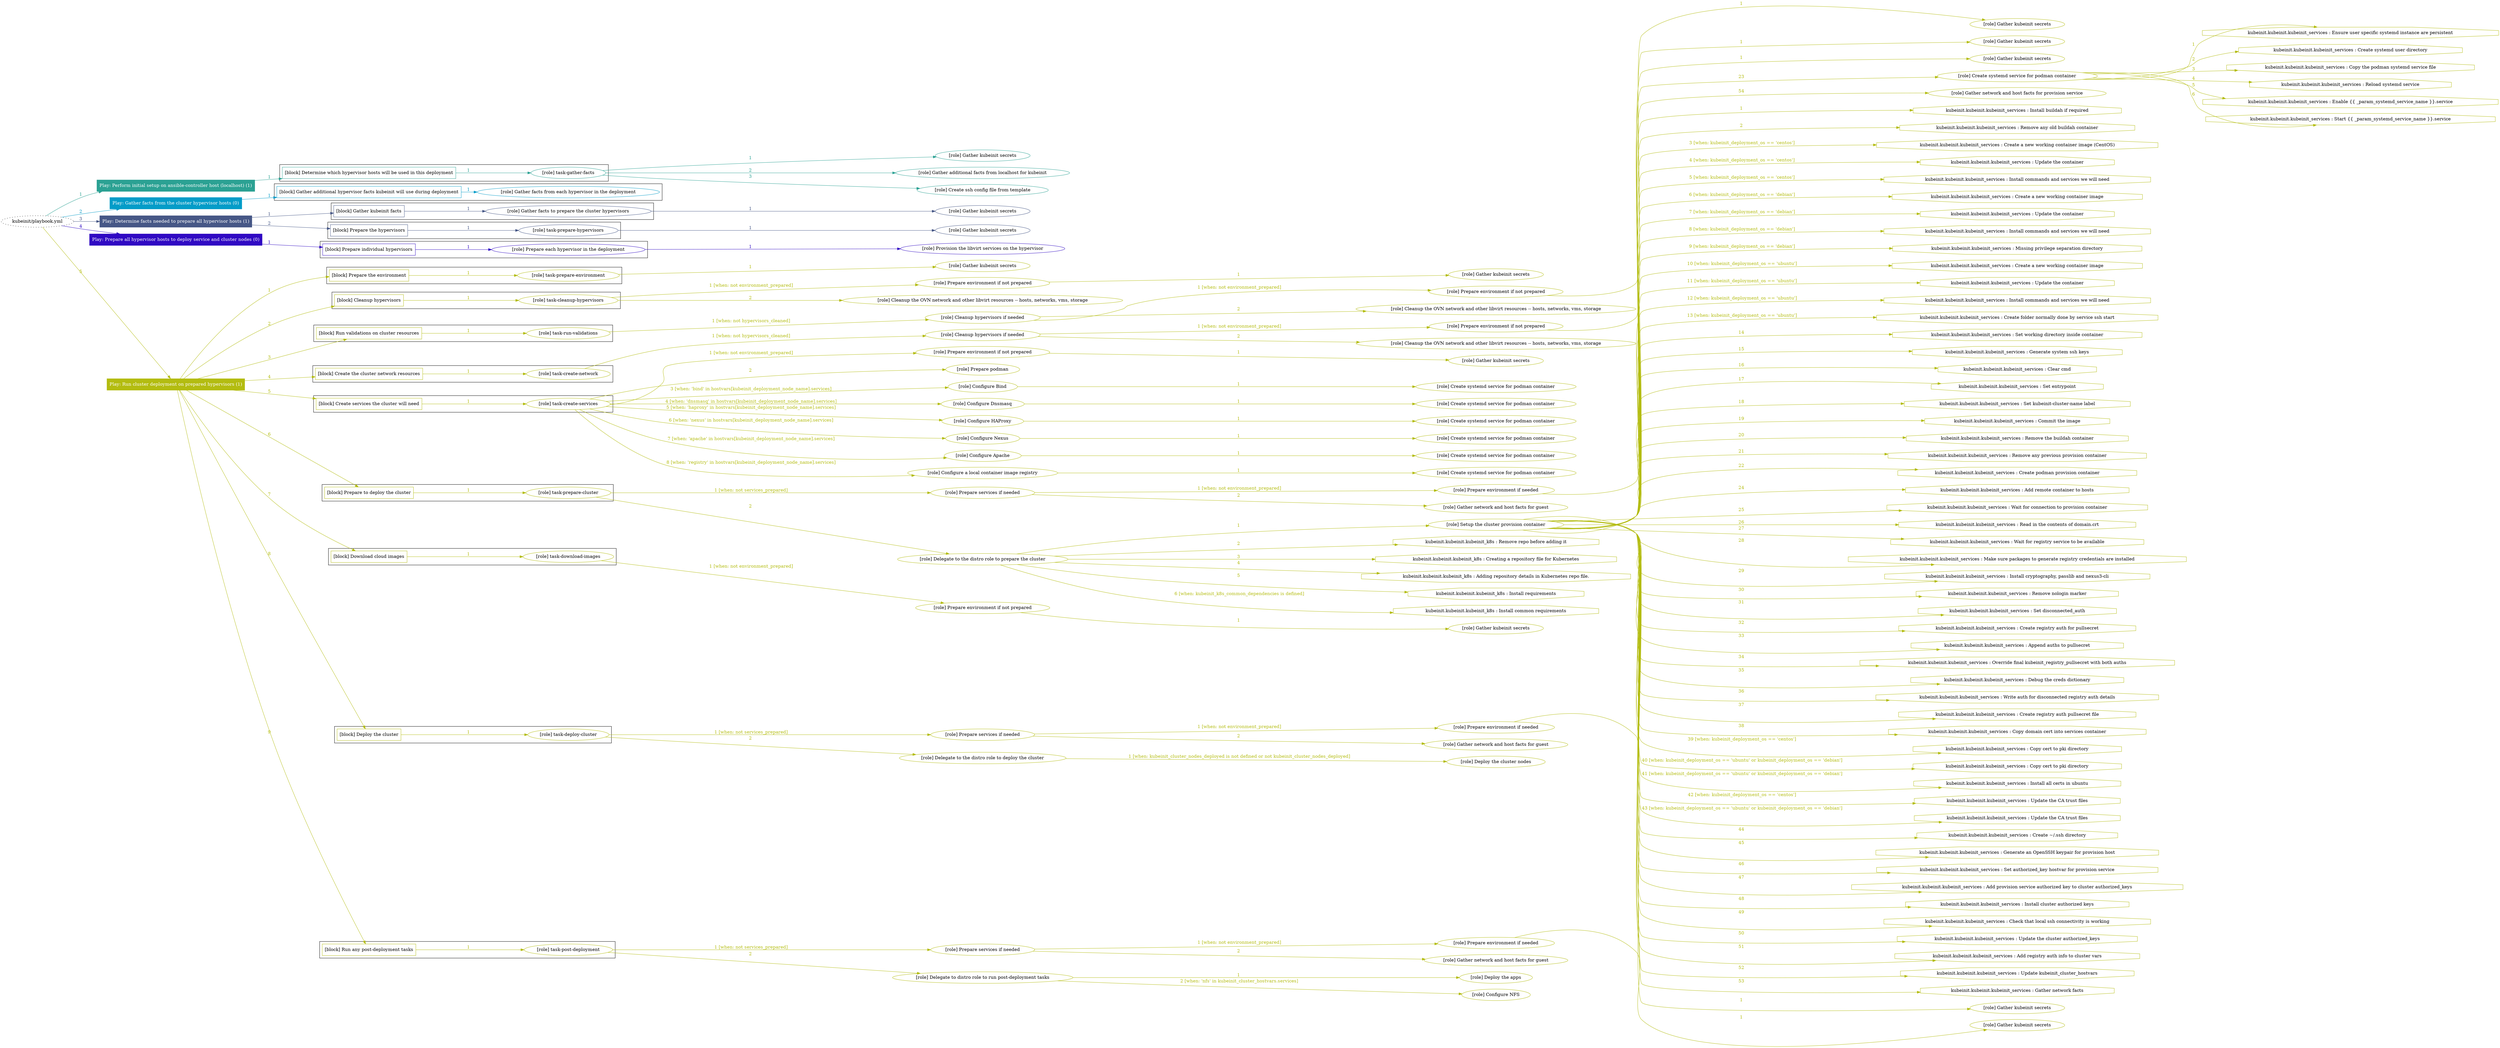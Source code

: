 digraph {
	graph [concentrate=true ordering=in rankdir=LR ratio=fill]
	edge [esep=5 sep=10]
	"kubeinit/playbook.yml" [URL="/home/runner/work/kubeinit/kubeinit/kubeinit/playbook.yml" id=playbook_e0478baf style=dotted]
	play_a5efd92c [label="Play: Perform initial setup on ansible-controller host (localhost) (1)" URL="/home/runner/work/kubeinit/kubeinit/kubeinit/playbook.yml" color="#2ba193" fontcolor="#ffffff" id=play_a5efd92c shape=box style=filled tooltip=localhost]
	"kubeinit/playbook.yml" -> play_a5efd92c [label="1 " color="#2ba193" fontcolor="#2ba193" id=edge_57fa8051 labeltooltip="1 " tooltip="1 "]
	subgraph "Gather kubeinit secrets" {
		role_80a8a258 [label="[role] Gather kubeinit secrets" URL="/home/runner/.ansible/collections/ansible_collections/kubeinit/kubeinit/roles/kubeinit_prepare/tasks/build_hypervisors_group.yml" color="#2ba193" id=role_80a8a258 tooltip="Gather kubeinit secrets"]
	}
	subgraph "Gather additional facts from localhost for kubeinit" {
		role_49946d42 [label="[role] Gather additional facts from localhost for kubeinit" URL="/home/runner/.ansible/collections/ansible_collections/kubeinit/kubeinit/roles/kubeinit_prepare/tasks/build_hypervisors_group.yml" color="#2ba193" id=role_49946d42 tooltip="Gather additional facts from localhost for kubeinit"]
	}
	subgraph "Create ssh config file from template" {
		role_95d540ad [label="[role] Create ssh config file from template" URL="/home/runner/.ansible/collections/ansible_collections/kubeinit/kubeinit/roles/kubeinit_prepare/tasks/build_hypervisors_group.yml" color="#2ba193" id=role_95d540ad tooltip="Create ssh config file from template"]
	}
	subgraph "task-gather-facts" {
		role_e4d0e881 [label="[role] task-gather-facts" URL="/home/runner/work/kubeinit/kubeinit/kubeinit/playbook.yml" color="#2ba193" id=role_e4d0e881 tooltip="task-gather-facts"]
		role_e4d0e881 -> role_80a8a258 [label="1 " color="#2ba193" fontcolor="#2ba193" id=edge_f9f47abe labeltooltip="1 " tooltip="1 "]
		role_e4d0e881 -> role_49946d42 [label="2 " color="#2ba193" fontcolor="#2ba193" id=edge_e7f9ba82 labeltooltip="2 " tooltip="2 "]
		role_e4d0e881 -> role_95d540ad [label="3 " color="#2ba193" fontcolor="#2ba193" id=edge_473adc67 labeltooltip="3 " tooltip="3 "]
	}
	subgraph "Play: Perform initial setup on ansible-controller host (localhost) (1)" {
		play_a5efd92c -> block_fe1d9d86 [label=1 color="#2ba193" fontcolor="#2ba193" id=edge_6d482de6 labeltooltip=1 tooltip=1]
		subgraph cluster_block_fe1d9d86 {
			block_fe1d9d86 [label="[block] Determine which hypervisor hosts will be used in this deployment" URL="/home/runner/work/kubeinit/kubeinit/kubeinit/playbook.yml" color="#2ba193" id=block_fe1d9d86 labeltooltip="Determine which hypervisor hosts will be used in this deployment" shape=box tooltip="Determine which hypervisor hosts will be used in this deployment"]
			block_fe1d9d86 -> role_e4d0e881 [label="1 " color="#2ba193" fontcolor="#2ba193" id=edge_b0b36efd labeltooltip="1 " tooltip="1 "]
		}
	}
	play_714cbfbc [label="Play: Gather facts from the cluster hypervisor hosts (0)" URL="/home/runner/work/kubeinit/kubeinit/kubeinit/playbook.yml" color="#049cc8" fontcolor="#ffffff" id=play_714cbfbc shape=box style=filled tooltip="Play: Gather facts from the cluster hypervisor hosts (0)"]
	"kubeinit/playbook.yml" -> play_714cbfbc [label="2 " color="#049cc8" fontcolor="#049cc8" id=edge_6e25e103 labeltooltip="2 " tooltip="2 "]
	subgraph "Gather facts from each hypervisor in the deployment" {
		role_448e6ac0 [label="[role] Gather facts from each hypervisor in the deployment" URL="/home/runner/work/kubeinit/kubeinit/kubeinit/playbook.yml" color="#049cc8" id=role_448e6ac0 tooltip="Gather facts from each hypervisor in the deployment"]
	}
	subgraph "Play: Gather facts from the cluster hypervisor hosts (0)" {
		play_714cbfbc -> block_52bfda65 [label=1 color="#049cc8" fontcolor="#049cc8" id=edge_00cbbe05 labeltooltip=1 tooltip=1]
		subgraph cluster_block_52bfda65 {
			block_52bfda65 [label="[block] Gather additional hypervisor facts kubeinit will use during deployment" URL="/home/runner/work/kubeinit/kubeinit/kubeinit/playbook.yml" color="#049cc8" id=block_52bfda65 labeltooltip="Gather additional hypervisor facts kubeinit will use during deployment" shape=box tooltip="Gather additional hypervisor facts kubeinit will use during deployment"]
			block_52bfda65 -> role_448e6ac0 [label="1 " color="#049cc8" fontcolor="#049cc8" id=edge_4e81eb09 labeltooltip="1 " tooltip="1 "]
		}
	}
	play_7e209c18 [label="Play: Determine facts needed to prepare all hypervisor hosts (1)" URL="/home/runner/work/kubeinit/kubeinit/kubeinit/playbook.yml" color="#465786" fontcolor="#ffffff" id=play_7e209c18 shape=box style=filled tooltip=localhost]
	"kubeinit/playbook.yml" -> play_7e209c18 [label="3 " color="#465786" fontcolor="#465786" id=edge_47d3376c labeltooltip="3 " tooltip="3 "]
	subgraph "Gather kubeinit secrets" {
		role_68a0327c [label="[role] Gather kubeinit secrets" URL="/home/runner/.ansible/collections/ansible_collections/kubeinit/kubeinit/roles/kubeinit_prepare/tasks/gather_kubeinit_facts.yml" color="#465786" id=role_68a0327c tooltip="Gather kubeinit secrets"]
	}
	subgraph "Gather facts to prepare the cluster hypervisors" {
		role_ba366147 [label="[role] Gather facts to prepare the cluster hypervisors" URL="/home/runner/work/kubeinit/kubeinit/kubeinit/playbook.yml" color="#465786" id=role_ba366147 tooltip="Gather facts to prepare the cluster hypervisors"]
		role_ba366147 -> role_68a0327c [label="1 " color="#465786" fontcolor="#465786" id=edge_5338db5f labeltooltip="1 " tooltip="1 "]
	}
	subgraph "Gather kubeinit secrets" {
		role_4cabe39c [label="[role] Gather kubeinit secrets" URL="/home/runner/.ansible/collections/ansible_collections/kubeinit/kubeinit/roles/kubeinit_prepare/tasks/gather_kubeinit_facts.yml" color="#465786" id=role_4cabe39c tooltip="Gather kubeinit secrets"]
	}
	subgraph "task-prepare-hypervisors" {
		role_8aa87f29 [label="[role] task-prepare-hypervisors" URL="/home/runner/work/kubeinit/kubeinit/kubeinit/playbook.yml" color="#465786" id=role_8aa87f29 tooltip="task-prepare-hypervisors"]
		role_8aa87f29 -> role_4cabe39c [label="1 " color="#465786" fontcolor="#465786" id=edge_6c33e9a8 labeltooltip="1 " tooltip="1 "]
	}
	subgraph "Play: Determine facts needed to prepare all hypervisor hosts (1)" {
		play_7e209c18 -> block_066a32f5 [label=1 color="#465786" fontcolor="#465786" id=edge_c666ac69 labeltooltip=1 tooltip=1]
		subgraph cluster_block_066a32f5 {
			block_066a32f5 [label="[block] Gather kubeinit facts" URL="/home/runner/work/kubeinit/kubeinit/kubeinit/playbook.yml" color="#465786" id=block_066a32f5 labeltooltip="Gather kubeinit facts" shape=box tooltip="Gather kubeinit facts"]
			block_066a32f5 -> role_ba366147 [label="1 " color="#465786" fontcolor="#465786" id=edge_5faea08c labeltooltip="1 " tooltip="1 "]
		}
		play_7e209c18 -> block_c3624ab3 [label=2 color="#465786" fontcolor="#465786" id=edge_7b2a96b3 labeltooltip=2 tooltip=2]
		subgraph cluster_block_c3624ab3 {
			block_c3624ab3 [label="[block] Prepare the hypervisors" URL="/home/runner/work/kubeinit/kubeinit/kubeinit/playbook.yml" color="#465786" id=block_c3624ab3 labeltooltip="Prepare the hypervisors" shape=box tooltip="Prepare the hypervisors"]
			block_c3624ab3 -> role_8aa87f29 [label="1 " color="#465786" fontcolor="#465786" id=edge_780375c3 labeltooltip="1 " tooltip="1 "]
		}
	}
	play_81ba24d4 [label="Play: Prepare all hypervisor hosts to deploy service and cluster nodes (0)" URL="/home/runner/work/kubeinit/kubeinit/kubeinit/playbook.yml" color="#3009c3" fontcolor="#ffffff" id=play_81ba24d4 shape=box style=filled tooltip="Play: Prepare all hypervisor hosts to deploy service and cluster nodes (0)"]
	"kubeinit/playbook.yml" -> play_81ba24d4 [label="4 " color="#3009c3" fontcolor="#3009c3" id=edge_57298a05 labeltooltip="4 " tooltip="4 "]
	subgraph "Provision the libvirt services on the hypervisor" {
		role_af2c66dc [label="[role] Provision the libvirt services on the hypervisor" URL="/home/runner/.ansible/collections/ansible_collections/kubeinit/kubeinit/roles/kubeinit_prepare/tasks/prepare_hypervisor.yml" color="#3009c3" id=role_af2c66dc tooltip="Provision the libvirt services on the hypervisor"]
	}
	subgraph "Prepare each hypervisor in the deployment" {
		role_9d58773f [label="[role] Prepare each hypervisor in the deployment" URL="/home/runner/work/kubeinit/kubeinit/kubeinit/playbook.yml" color="#3009c3" id=role_9d58773f tooltip="Prepare each hypervisor in the deployment"]
		role_9d58773f -> role_af2c66dc [label="1 " color="#3009c3" fontcolor="#3009c3" id=edge_f7ee78ea labeltooltip="1 " tooltip="1 "]
	}
	subgraph "Play: Prepare all hypervisor hosts to deploy service and cluster nodes (0)" {
		play_81ba24d4 -> block_f7320ffb [label=1 color="#3009c3" fontcolor="#3009c3" id=edge_0c331ee2 labeltooltip=1 tooltip=1]
		subgraph cluster_block_f7320ffb {
			block_f7320ffb [label="[block] Prepare individual hypervisors" URL="/home/runner/work/kubeinit/kubeinit/kubeinit/playbook.yml" color="#3009c3" id=block_f7320ffb labeltooltip="Prepare individual hypervisors" shape=box tooltip="Prepare individual hypervisors"]
			block_f7320ffb -> role_9d58773f [label="1 " color="#3009c3" fontcolor="#3009c3" id=edge_e96042d1 labeltooltip="1 " tooltip="1 "]
		}
	}
	play_1c296373 [label="Play: Run cluster deployment on prepared hypervisors (1)" URL="/home/runner/work/kubeinit/kubeinit/kubeinit/playbook.yml" color="#b3bc10" fontcolor="#ffffff" id=play_1c296373 shape=box style=filled tooltip=localhost]
	"kubeinit/playbook.yml" -> play_1c296373 [label="5 " color="#b3bc10" fontcolor="#b3bc10" id=edge_5d3b805e labeltooltip="5 " tooltip="5 "]
	subgraph "Gather kubeinit secrets" {
		role_d9c26439 [label="[role] Gather kubeinit secrets" URL="/home/runner/.ansible/collections/ansible_collections/kubeinit/kubeinit/roles/kubeinit_prepare/tasks/gather_kubeinit_facts.yml" color="#b3bc10" id=role_d9c26439 tooltip="Gather kubeinit secrets"]
	}
	subgraph "task-prepare-environment" {
		role_3ad5ee44 [label="[role] task-prepare-environment" URL="/home/runner/work/kubeinit/kubeinit/kubeinit/playbook.yml" color="#b3bc10" id=role_3ad5ee44 tooltip="task-prepare-environment"]
		role_3ad5ee44 -> role_d9c26439 [label="1 " color="#b3bc10" fontcolor="#b3bc10" id=edge_e7396649 labeltooltip="1 " tooltip="1 "]
	}
	subgraph "Gather kubeinit secrets" {
		role_21c6df20 [label="[role] Gather kubeinit secrets" URL="/home/runner/.ansible/collections/ansible_collections/kubeinit/kubeinit/roles/kubeinit_prepare/tasks/gather_kubeinit_facts.yml" color="#b3bc10" id=role_21c6df20 tooltip="Gather kubeinit secrets"]
	}
	subgraph "Prepare environment if not prepared" {
		role_372fa5eb [label="[role] Prepare environment if not prepared" URL="/home/runner/.ansible/collections/ansible_collections/kubeinit/kubeinit/roles/kubeinit_prepare/tasks/cleanup_hypervisors.yml" color="#b3bc10" id=role_372fa5eb tooltip="Prepare environment if not prepared"]
		role_372fa5eb -> role_21c6df20 [label="1 " color="#b3bc10" fontcolor="#b3bc10" id=edge_387e7e9e labeltooltip="1 " tooltip="1 "]
	}
	subgraph "Cleanup the OVN network and other libvirt resources -- hosts, networks, vms, storage" {
		role_a9d57004 [label="[role] Cleanup the OVN network and other libvirt resources -- hosts, networks, vms, storage" URL="/home/runner/.ansible/collections/ansible_collections/kubeinit/kubeinit/roles/kubeinit_prepare/tasks/cleanup_hypervisors.yml" color="#b3bc10" id=role_a9d57004 tooltip="Cleanup the OVN network and other libvirt resources -- hosts, networks, vms, storage"]
	}
	subgraph "task-cleanup-hypervisors" {
		role_befb005e [label="[role] task-cleanup-hypervisors" URL="/home/runner/work/kubeinit/kubeinit/kubeinit/playbook.yml" color="#b3bc10" id=role_befb005e tooltip="task-cleanup-hypervisors"]
		role_befb005e -> role_372fa5eb [label="1 [when: not environment_prepared]" color="#b3bc10" fontcolor="#b3bc10" id=edge_f47b9bf4 labeltooltip="1 [when: not environment_prepared]" tooltip="1 [when: not environment_prepared]"]
		role_befb005e -> role_a9d57004 [label="2 " color="#b3bc10" fontcolor="#b3bc10" id=edge_649df998 labeltooltip="2 " tooltip="2 "]
	}
	subgraph "Gather kubeinit secrets" {
		role_b0096685 [label="[role] Gather kubeinit secrets" URL="/home/runner/.ansible/collections/ansible_collections/kubeinit/kubeinit/roles/kubeinit_prepare/tasks/gather_kubeinit_facts.yml" color="#b3bc10" id=role_b0096685 tooltip="Gather kubeinit secrets"]
	}
	subgraph "Prepare environment if not prepared" {
		role_fbb67e03 [label="[role] Prepare environment if not prepared" URL="/home/runner/.ansible/collections/ansible_collections/kubeinit/kubeinit/roles/kubeinit_prepare/tasks/cleanup_hypervisors.yml" color="#b3bc10" id=role_fbb67e03 tooltip="Prepare environment if not prepared"]
		role_fbb67e03 -> role_b0096685 [label="1 " color="#b3bc10" fontcolor="#b3bc10" id=edge_167e5a59 labeltooltip="1 " tooltip="1 "]
	}
	subgraph "Cleanup the OVN network and other libvirt resources -- hosts, networks, vms, storage" {
		role_68c4f7ce [label="[role] Cleanup the OVN network and other libvirt resources -- hosts, networks, vms, storage" URL="/home/runner/.ansible/collections/ansible_collections/kubeinit/kubeinit/roles/kubeinit_prepare/tasks/cleanup_hypervisors.yml" color="#b3bc10" id=role_68c4f7ce tooltip="Cleanup the OVN network and other libvirt resources -- hosts, networks, vms, storage"]
	}
	subgraph "Cleanup hypervisors if needed" {
		role_6108d12b [label="[role] Cleanup hypervisors if needed" URL="/home/runner/.ansible/collections/ansible_collections/kubeinit/kubeinit/roles/kubeinit_validations/tasks/main.yml" color="#b3bc10" id=role_6108d12b tooltip="Cleanup hypervisors if needed"]
		role_6108d12b -> role_fbb67e03 [label="1 [when: not environment_prepared]" color="#b3bc10" fontcolor="#b3bc10" id=edge_6ba599d9 labeltooltip="1 [when: not environment_prepared]" tooltip="1 [when: not environment_prepared]"]
		role_6108d12b -> role_68c4f7ce [label="2 " color="#b3bc10" fontcolor="#b3bc10" id=edge_3e6f92a1 labeltooltip="2 " tooltip="2 "]
	}
	subgraph "task-run-validations" {
		role_2ee2fefc [label="[role] task-run-validations" URL="/home/runner/work/kubeinit/kubeinit/kubeinit/playbook.yml" color="#b3bc10" id=role_2ee2fefc tooltip="task-run-validations"]
		role_2ee2fefc -> role_6108d12b [label="1 [when: not hypervisors_cleaned]" color="#b3bc10" fontcolor="#b3bc10" id=edge_129f6173 labeltooltip="1 [when: not hypervisors_cleaned]" tooltip="1 [when: not hypervisors_cleaned]"]
	}
	subgraph "Gather kubeinit secrets" {
		role_21dc2bd8 [label="[role] Gather kubeinit secrets" URL="/home/runner/.ansible/collections/ansible_collections/kubeinit/kubeinit/roles/kubeinit_prepare/tasks/gather_kubeinit_facts.yml" color="#b3bc10" id=role_21dc2bd8 tooltip="Gather kubeinit secrets"]
	}
	subgraph "Prepare environment if not prepared" {
		role_531077b8 [label="[role] Prepare environment if not prepared" URL="/home/runner/.ansible/collections/ansible_collections/kubeinit/kubeinit/roles/kubeinit_prepare/tasks/cleanup_hypervisors.yml" color="#b3bc10" id=role_531077b8 tooltip="Prepare environment if not prepared"]
		role_531077b8 -> role_21dc2bd8 [label="1 " color="#b3bc10" fontcolor="#b3bc10" id=edge_4a94f724 labeltooltip="1 " tooltip="1 "]
	}
	subgraph "Cleanup the OVN network and other libvirt resources -- hosts, networks, vms, storage" {
		role_42eebb14 [label="[role] Cleanup the OVN network and other libvirt resources -- hosts, networks, vms, storage" URL="/home/runner/.ansible/collections/ansible_collections/kubeinit/kubeinit/roles/kubeinit_prepare/tasks/cleanup_hypervisors.yml" color="#b3bc10" id=role_42eebb14 tooltip="Cleanup the OVN network and other libvirt resources -- hosts, networks, vms, storage"]
	}
	subgraph "Cleanup hypervisors if needed" {
		role_d8d8e2db [label="[role] Cleanup hypervisors if needed" URL="/home/runner/.ansible/collections/ansible_collections/kubeinit/kubeinit/roles/kubeinit_libvirt/tasks/create_network.yml" color="#b3bc10" id=role_d8d8e2db tooltip="Cleanup hypervisors if needed"]
		role_d8d8e2db -> role_531077b8 [label="1 [when: not environment_prepared]" color="#b3bc10" fontcolor="#b3bc10" id=edge_97f50d9f labeltooltip="1 [when: not environment_prepared]" tooltip="1 [when: not environment_prepared]"]
		role_d8d8e2db -> role_42eebb14 [label="2 " color="#b3bc10" fontcolor="#b3bc10" id=edge_77309402 labeltooltip="2 " tooltip="2 "]
	}
	subgraph "task-create-network" {
		role_f316c109 [label="[role] task-create-network" URL="/home/runner/work/kubeinit/kubeinit/kubeinit/playbook.yml" color="#b3bc10" id=role_f316c109 tooltip="task-create-network"]
		role_f316c109 -> role_d8d8e2db [label="1 [when: not hypervisors_cleaned]" color="#b3bc10" fontcolor="#b3bc10" id=edge_2535d271 labeltooltip="1 [when: not hypervisors_cleaned]" tooltip="1 [when: not hypervisors_cleaned]"]
	}
	subgraph "Gather kubeinit secrets" {
		role_ca2916e3 [label="[role] Gather kubeinit secrets" URL="/home/runner/.ansible/collections/ansible_collections/kubeinit/kubeinit/roles/kubeinit_prepare/tasks/gather_kubeinit_facts.yml" color="#b3bc10" id=role_ca2916e3 tooltip="Gather kubeinit secrets"]
	}
	subgraph "Prepare environment if not prepared" {
		role_84a062ce [label="[role] Prepare environment if not prepared" URL="/home/runner/.ansible/collections/ansible_collections/kubeinit/kubeinit/roles/kubeinit_services/tasks/main.yml" color="#b3bc10" id=role_84a062ce tooltip="Prepare environment if not prepared"]
		role_84a062ce -> role_ca2916e3 [label="1 " color="#b3bc10" fontcolor="#b3bc10" id=edge_faed736c labeltooltip="1 " tooltip="1 "]
	}
	subgraph "Prepare podman" {
		role_8bf88144 [label="[role] Prepare podman" URL="/home/runner/.ansible/collections/ansible_collections/kubeinit/kubeinit/roles/kubeinit_services/tasks/00_create_service_pod.yml" color="#b3bc10" id=role_8bf88144 tooltip="Prepare podman"]
	}
	subgraph "Create systemd service for podman container" {
		role_86ba0188 [label="[role] Create systemd service for podman container" URL="/home/runner/.ansible/collections/ansible_collections/kubeinit/kubeinit/roles/kubeinit_bind/tasks/main.yml" color="#b3bc10" id=role_86ba0188 tooltip="Create systemd service for podman container"]
	}
	subgraph "Configure Bind" {
		role_09f0ca3d [label="[role] Configure Bind" URL="/home/runner/.ansible/collections/ansible_collections/kubeinit/kubeinit/roles/kubeinit_services/tasks/start_services_containers.yml" color="#b3bc10" id=role_09f0ca3d tooltip="Configure Bind"]
		role_09f0ca3d -> role_86ba0188 [label="1 " color="#b3bc10" fontcolor="#b3bc10" id=edge_c2802069 labeltooltip="1 " tooltip="1 "]
	}
	subgraph "Create systemd service for podman container" {
		role_5e46ef6b [label="[role] Create systemd service for podman container" URL="/home/runner/.ansible/collections/ansible_collections/kubeinit/kubeinit/roles/kubeinit_dnsmasq/tasks/main.yml" color="#b3bc10" id=role_5e46ef6b tooltip="Create systemd service for podman container"]
	}
	subgraph "Configure Dnsmasq" {
		role_eb61a76c [label="[role] Configure Dnsmasq" URL="/home/runner/.ansible/collections/ansible_collections/kubeinit/kubeinit/roles/kubeinit_services/tasks/start_services_containers.yml" color="#b3bc10" id=role_eb61a76c tooltip="Configure Dnsmasq"]
		role_eb61a76c -> role_5e46ef6b [label="1 " color="#b3bc10" fontcolor="#b3bc10" id=edge_f0dd8cfe labeltooltip="1 " tooltip="1 "]
	}
	subgraph "Create systemd service for podman container" {
		role_c3e291f1 [label="[role] Create systemd service for podman container" URL="/home/runner/.ansible/collections/ansible_collections/kubeinit/kubeinit/roles/kubeinit_haproxy/tasks/main.yml" color="#b3bc10" id=role_c3e291f1 tooltip="Create systemd service for podman container"]
	}
	subgraph "Configure HAProxy" {
		role_c5bab9cb [label="[role] Configure HAProxy" URL="/home/runner/.ansible/collections/ansible_collections/kubeinit/kubeinit/roles/kubeinit_services/tasks/start_services_containers.yml" color="#b3bc10" id=role_c5bab9cb tooltip="Configure HAProxy"]
		role_c5bab9cb -> role_c3e291f1 [label="1 " color="#b3bc10" fontcolor="#b3bc10" id=edge_71da84d5 labeltooltip="1 " tooltip="1 "]
	}
	subgraph "Create systemd service for podman container" {
		role_d2dba137 [label="[role] Create systemd service for podman container" URL="/home/runner/.ansible/collections/ansible_collections/kubeinit/kubeinit/roles/kubeinit_nexus/tasks/main.yml" color="#b3bc10" id=role_d2dba137 tooltip="Create systemd service for podman container"]
	}
	subgraph "Configure Nexus" {
		role_bc78479c [label="[role] Configure Nexus" URL="/home/runner/.ansible/collections/ansible_collections/kubeinit/kubeinit/roles/kubeinit_services/tasks/start_services_containers.yml" color="#b3bc10" id=role_bc78479c tooltip="Configure Nexus"]
		role_bc78479c -> role_d2dba137 [label="1 " color="#b3bc10" fontcolor="#b3bc10" id=edge_ec383ad7 labeltooltip="1 " tooltip="1 "]
	}
	subgraph "Create systemd service for podman container" {
		role_8a65e465 [label="[role] Create systemd service for podman container" URL="/home/runner/.ansible/collections/ansible_collections/kubeinit/kubeinit/roles/kubeinit_apache/tasks/main.yml" color="#b3bc10" id=role_8a65e465 tooltip="Create systemd service for podman container"]
	}
	subgraph "Configure Apache" {
		role_c8dbc8fc [label="[role] Configure Apache" URL="/home/runner/.ansible/collections/ansible_collections/kubeinit/kubeinit/roles/kubeinit_services/tasks/start_services_containers.yml" color="#b3bc10" id=role_c8dbc8fc tooltip="Configure Apache"]
		role_c8dbc8fc -> role_8a65e465 [label="1 " color="#b3bc10" fontcolor="#b3bc10" id=edge_5327465b labeltooltip="1 " tooltip="1 "]
	}
	subgraph "Create systemd service for podman container" {
		role_6b6e30a2 [label="[role] Create systemd service for podman container" URL="/home/runner/.ansible/collections/ansible_collections/kubeinit/kubeinit/roles/kubeinit_registry/tasks/main.yml" color="#b3bc10" id=role_6b6e30a2 tooltip="Create systemd service for podman container"]
	}
	subgraph "Configure a local container image registry" {
		role_bd7f076e [label="[role] Configure a local container image registry" URL="/home/runner/.ansible/collections/ansible_collections/kubeinit/kubeinit/roles/kubeinit_services/tasks/start_services_containers.yml" color="#b3bc10" id=role_bd7f076e tooltip="Configure a local container image registry"]
		role_bd7f076e -> role_6b6e30a2 [label="1 " color="#b3bc10" fontcolor="#b3bc10" id=edge_0fb37de4 labeltooltip="1 " tooltip="1 "]
	}
	subgraph "task-create-services" {
		role_fe52d63f [label="[role] task-create-services" URL="/home/runner/work/kubeinit/kubeinit/kubeinit/playbook.yml" color="#b3bc10" id=role_fe52d63f tooltip="task-create-services"]
		role_fe52d63f -> role_84a062ce [label="1 [when: not environment_prepared]" color="#b3bc10" fontcolor="#b3bc10" id=edge_7f747c85 labeltooltip="1 [when: not environment_prepared]" tooltip="1 [when: not environment_prepared]"]
		role_fe52d63f -> role_8bf88144 [label="2 " color="#b3bc10" fontcolor="#b3bc10" id=edge_05f33fbf labeltooltip="2 " tooltip="2 "]
		role_fe52d63f -> role_09f0ca3d [label="3 [when: 'bind' in hostvars[kubeinit_deployment_node_name].services]" color="#b3bc10" fontcolor="#b3bc10" id=edge_781c512f labeltooltip="3 [when: 'bind' in hostvars[kubeinit_deployment_node_name].services]" tooltip="3 [when: 'bind' in hostvars[kubeinit_deployment_node_name].services]"]
		role_fe52d63f -> role_eb61a76c [label="4 [when: 'dnsmasq' in hostvars[kubeinit_deployment_node_name].services]" color="#b3bc10" fontcolor="#b3bc10" id=edge_d6b76b63 labeltooltip="4 [when: 'dnsmasq' in hostvars[kubeinit_deployment_node_name].services]" tooltip="4 [when: 'dnsmasq' in hostvars[kubeinit_deployment_node_name].services]"]
		role_fe52d63f -> role_c5bab9cb [label="5 [when: 'haproxy' in hostvars[kubeinit_deployment_node_name].services]" color="#b3bc10" fontcolor="#b3bc10" id=edge_2da3d6ee labeltooltip="5 [when: 'haproxy' in hostvars[kubeinit_deployment_node_name].services]" tooltip="5 [when: 'haproxy' in hostvars[kubeinit_deployment_node_name].services]"]
		role_fe52d63f -> role_bc78479c [label="6 [when: 'nexus' in hostvars[kubeinit_deployment_node_name].services]" color="#b3bc10" fontcolor="#b3bc10" id=edge_41f50aca labeltooltip="6 [when: 'nexus' in hostvars[kubeinit_deployment_node_name].services]" tooltip="6 [when: 'nexus' in hostvars[kubeinit_deployment_node_name].services]"]
		role_fe52d63f -> role_c8dbc8fc [label="7 [when: 'apache' in hostvars[kubeinit_deployment_node_name].services]" color="#b3bc10" fontcolor="#b3bc10" id=edge_e49abb79 labeltooltip="7 [when: 'apache' in hostvars[kubeinit_deployment_node_name].services]" tooltip="7 [when: 'apache' in hostvars[kubeinit_deployment_node_name].services]"]
		role_fe52d63f -> role_bd7f076e [label="8 [when: 'registry' in hostvars[kubeinit_deployment_node_name].services]" color="#b3bc10" fontcolor="#b3bc10" id=edge_4977e440 labeltooltip="8 [when: 'registry' in hostvars[kubeinit_deployment_node_name].services]" tooltip="8 [when: 'registry' in hostvars[kubeinit_deployment_node_name].services]"]
	}
	subgraph "Gather kubeinit secrets" {
		role_8fcee80a [label="[role] Gather kubeinit secrets" URL="/home/runner/.ansible/collections/ansible_collections/kubeinit/kubeinit/roles/kubeinit_prepare/tasks/gather_kubeinit_facts.yml" color="#b3bc10" id=role_8fcee80a tooltip="Gather kubeinit secrets"]
	}
	subgraph "Prepare environment if needed" {
		role_e3676a51 [label="[role] Prepare environment if needed" URL="/home/runner/.ansible/collections/ansible_collections/kubeinit/kubeinit/roles/kubeinit_services/tasks/prepare_services.yml" color="#b3bc10" id=role_e3676a51 tooltip="Prepare environment if needed"]
		role_e3676a51 -> role_8fcee80a [label="1 " color="#b3bc10" fontcolor="#b3bc10" id=edge_efe00202 labeltooltip="1 " tooltip="1 "]
	}
	subgraph "Gather network and host facts for guest" {
		role_ea204c9c [label="[role] Gather network and host facts for guest" URL="/home/runner/.ansible/collections/ansible_collections/kubeinit/kubeinit/roles/kubeinit_services/tasks/prepare_services.yml" color="#b3bc10" id=role_ea204c9c tooltip="Gather network and host facts for guest"]
	}
	subgraph "Prepare services if needed" {
		role_116f35bf [label="[role] Prepare services if needed" URL="/home/runner/.ansible/collections/ansible_collections/kubeinit/kubeinit/roles/kubeinit_prepare/tasks/prepare_cluster.yml" color="#b3bc10" id=role_116f35bf tooltip="Prepare services if needed"]
		role_116f35bf -> role_e3676a51 [label="1 [when: not environment_prepared]" color="#b3bc10" fontcolor="#b3bc10" id=edge_73d45998 labeltooltip="1 [when: not environment_prepared]" tooltip="1 [when: not environment_prepared]"]
		role_116f35bf -> role_ea204c9c [label="2 " color="#b3bc10" fontcolor="#b3bc10" id=edge_8ca924e4 labeltooltip="2 " tooltip="2 "]
	}
	subgraph "Create systemd service for podman container" {
		role_c34b9e7f [label="[role] Create systemd service for podman container" URL="/home/runner/.ansible/collections/ansible_collections/kubeinit/kubeinit/roles/kubeinit_services/tasks/create_provision_container.yml" color="#b3bc10" id=role_c34b9e7f tooltip="Create systemd service for podman container"]
		task_7dcb159e [label="kubeinit.kubeinit.kubeinit_services : Ensure user specific systemd instance are persistent" URL="/home/runner/.ansible/collections/ansible_collections/kubeinit/kubeinit/roles/kubeinit_services/tasks/create_managed_service.yml" color="#b3bc10" id=task_7dcb159e shape=octagon tooltip="kubeinit.kubeinit.kubeinit_services : Ensure user specific systemd instance are persistent"]
		role_c34b9e7f -> task_7dcb159e [label="1 " color="#b3bc10" fontcolor="#b3bc10" id=edge_923609d7 labeltooltip="1 " tooltip="1 "]
		task_c47515a4 [label="kubeinit.kubeinit.kubeinit_services : Create systemd user directory" URL="/home/runner/.ansible/collections/ansible_collections/kubeinit/kubeinit/roles/kubeinit_services/tasks/create_managed_service.yml" color="#b3bc10" id=task_c47515a4 shape=octagon tooltip="kubeinit.kubeinit.kubeinit_services : Create systemd user directory"]
		role_c34b9e7f -> task_c47515a4 [label="2 " color="#b3bc10" fontcolor="#b3bc10" id=edge_efcf6e83 labeltooltip="2 " tooltip="2 "]
		task_06883de5 [label="kubeinit.kubeinit.kubeinit_services : Copy the podman systemd service file" URL="/home/runner/.ansible/collections/ansible_collections/kubeinit/kubeinit/roles/kubeinit_services/tasks/create_managed_service.yml" color="#b3bc10" id=task_06883de5 shape=octagon tooltip="kubeinit.kubeinit.kubeinit_services : Copy the podman systemd service file"]
		role_c34b9e7f -> task_06883de5 [label="3 " color="#b3bc10" fontcolor="#b3bc10" id=edge_22a35267 labeltooltip="3 " tooltip="3 "]
		task_7930a033 [label="kubeinit.kubeinit.kubeinit_services : Reload systemd service" URL="/home/runner/.ansible/collections/ansible_collections/kubeinit/kubeinit/roles/kubeinit_services/tasks/create_managed_service.yml" color="#b3bc10" id=task_7930a033 shape=octagon tooltip="kubeinit.kubeinit.kubeinit_services : Reload systemd service"]
		role_c34b9e7f -> task_7930a033 [label="4 " color="#b3bc10" fontcolor="#b3bc10" id=edge_2c8e4eef labeltooltip="4 " tooltip="4 "]
		task_c0018ad4 [label="kubeinit.kubeinit.kubeinit_services : Enable {{ _param_systemd_service_name }}.service" URL="/home/runner/.ansible/collections/ansible_collections/kubeinit/kubeinit/roles/kubeinit_services/tasks/create_managed_service.yml" color="#b3bc10" id=task_c0018ad4 shape=octagon tooltip="kubeinit.kubeinit.kubeinit_services : Enable {{ _param_systemd_service_name }}.service"]
		role_c34b9e7f -> task_c0018ad4 [label="5 " color="#b3bc10" fontcolor="#b3bc10" id=edge_da74f8c8 labeltooltip="5 " tooltip="5 "]
		task_a4341ba6 [label="kubeinit.kubeinit.kubeinit_services : Start {{ _param_systemd_service_name }}.service" URL="/home/runner/.ansible/collections/ansible_collections/kubeinit/kubeinit/roles/kubeinit_services/tasks/create_managed_service.yml" color="#b3bc10" id=task_a4341ba6 shape=octagon tooltip="kubeinit.kubeinit.kubeinit_services : Start {{ _param_systemd_service_name }}.service"]
		role_c34b9e7f -> task_a4341ba6 [label="6 " color="#b3bc10" fontcolor="#b3bc10" id=edge_3430322c labeltooltip="6 " tooltip="6 "]
	}
	subgraph "Gather network and host facts for provision service" {
		role_7d30e7d4 [label="[role] Gather network and host facts for provision service" URL="/home/runner/.ansible/collections/ansible_collections/kubeinit/kubeinit/roles/kubeinit_services/tasks/create_provision_container.yml" color="#b3bc10" id=role_7d30e7d4 tooltip="Gather network and host facts for provision service"]
	}
	subgraph "Setup the cluster provision container" {
		role_3504e7c4 [label="[role] Setup the cluster provision container" URL="/home/runner/.ansible/collections/ansible_collections/kubeinit/kubeinit/roles/kubeinit_k8s/tasks/prepare_cluster.yml" color="#b3bc10" id=role_3504e7c4 tooltip="Setup the cluster provision container"]
		task_abfb059e [label="kubeinit.kubeinit.kubeinit_services : Install buildah if required" URL="/home/runner/.ansible/collections/ansible_collections/kubeinit/kubeinit/roles/kubeinit_services/tasks/create_provision_container.yml" color="#b3bc10" id=task_abfb059e shape=octagon tooltip="kubeinit.kubeinit.kubeinit_services : Install buildah if required"]
		role_3504e7c4 -> task_abfb059e [label="1 " color="#b3bc10" fontcolor="#b3bc10" id=edge_d073bd13 labeltooltip="1 " tooltip="1 "]
		task_77104c4b [label="kubeinit.kubeinit.kubeinit_services : Remove any old buildah container" URL="/home/runner/.ansible/collections/ansible_collections/kubeinit/kubeinit/roles/kubeinit_services/tasks/create_provision_container.yml" color="#b3bc10" id=task_77104c4b shape=octagon tooltip="kubeinit.kubeinit.kubeinit_services : Remove any old buildah container"]
		role_3504e7c4 -> task_77104c4b [label="2 " color="#b3bc10" fontcolor="#b3bc10" id=edge_999eb8c8 labeltooltip="2 " tooltip="2 "]
		task_45f40981 [label="kubeinit.kubeinit.kubeinit_services : Create a new working container image (CentOS)" URL="/home/runner/.ansible/collections/ansible_collections/kubeinit/kubeinit/roles/kubeinit_services/tasks/create_provision_container.yml" color="#b3bc10" id=task_45f40981 shape=octagon tooltip="kubeinit.kubeinit.kubeinit_services : Create a new working container image (CentOS)"]
		role_3504e7c4 -> task_45f40981 [label="3 [when: kubeinit_deployment_os == 'centos']" color="#b3bc10" fontcolor="#b3bc10" id=edge_7d416f9e labeltooltip="3 [when: kubeinit_deployment_os == 'centos']" tooltip="3 [when: kubeinit_deployment_os == 'centos']"]
		task_eed49664 [label="kubeinit.kubeinit.kubeinit_services : Update the container" URL="/home/runner/.ansible/collections/ansible_collections/kubeinit/kubeinit/roles/kubeinit_services/tasks/create_provision_container.yml" color="#b3bc10" id=task_eed49664 shape=octagon tooltip="kubeinit.kubeinit.kubeinit_services : Update the container"]
		role_3504e7c4 -> task_eed49664 [label="4 [when: kubeinit_deployment_os == 'centos']" color="#b3bc10" fontcolor="#b3bc10" id=edge_0e9cd0bc labeltooltip="4 [when: kubeinit_deployment_os == 'centos']" tooltip="4 [when: kubeinit_deployment_os == 'centos']"]
		task_51aa98e0 [label="kubeinit.kubeinit.kubeinit_services : Install commands and services we will need" URL="/home/runner/.ansible/collections/ansible_collections/kubeinit/kubeinit/roles/kubeinit_services/tasks/create_provision_container.yml" color="#b3bc10" id=task_51aa98e0 shape=octagon tooltip="kubeinit.kubeinit.kubeinit_services : Install commands and services we will need"]
		role_3504e7c4 -> task_51aa98e0 [label="5 [when: kubeinit_deployment_os == 'centos']" color="#b3bc10" fontcolor="#b3bc10" id=edge_b7d576ab labeltooltip="5 [when: kubeinit_deployment_os == 'centos']" tooltip="5 [when: kubeinit_deployment_os == 'centos']"]
		task_c733827a [label="kubeinit.kubeinit.kubeinit_services : Create a new working container image" URL="/home/runner/.ansible/collections/ansible_collections/kubeinit/kubeinit/roles/kubeinit_services/tasks/create_provision_container.yml" color="#b3bc10" id=task_c733827a shape=octagon tooltip="kubeinit.kubeinit.kubeinit_services : Create a new working container image"]
		role_3504e7c4 -> task_c733827a [label="6 [when: kubeinit_deployment_os == 'debian']" color="#b3bc10" fontcolor="#b3bc10" id=edge_e2840814 labeltooltip="6 [when: kubeinit_deployment_os == 'debian']" tooltip="6 [when: kubeinit_deployment_os == 'debian']"]
		task_47dc6114 [label="kubeinit.kubeinit.kubeinit_services : Update the container" URL="/home/runner/.ansible/collections/ansible_collections/kubeinit/kubeinit/roles/kubeinit_services/tasks/create_provision_container.yml" color="#b3bc10" id=task_47dc6114 shape=octagon tooltip="kubeinit.kubeinit.kubeinit_services : Update the container"]
		role_3504e7c4 -> task_47dc6114 [label="7 [when: kubeinit_deployment_os == 'debian']" color="#b3bc10" fontcolor="#b3bc10" id=edge_c926d0b1 labeltooltip="7 [when: kubeinit_deployment_os == 'debian']" tooltip="7 [when: kubeinit_deployment_os == 'debian']"]
		task_3a10479f [label="kubeinit.kubeinit.kubeinit_services : Install commands and services we will need" URL="/home/runner/.ansible/collections/ansible_collections/kubeinit/kubeinit/roles/kubeinit_services/tasks/create_provision_container.yml" color="#b3bc10" id=task_3a10479f shape=octagon tooltip="kubeinit.kubeinit.kubeinit_services : Install commands and services we will need"]
		role_3504e7c4 -> task_3a10479f [label="8 [when: kubeinit_deployment_os == 'debian']" color="#b3bc10" fontcolor="#b3bc10" id=edge_bfd4e26a labeltooltip="8 [when: kubeinit_deployment_os == 'debian']" tooltip="8 [when: kubeinit_deployment_os == 'debian']"]
		task_b4d59220 [label="kubeinit.kubeinit.kubeinit_services : Missing privilege separation directory" URL="/home/runner/.ansible/collections/ansible_collections/kubeinit/kubeinit/roles/kubeinit_services/tasks/create_provision_container.yml" color="#b3bc10" id=task_b4d59220 shape=octagon tooltip="kubeinit.kubeinit.kubeinit_services : Missing privilege separation directory"]
		role_3504e7c4 -> task_b4d59220 [label="9 [when: kubeinit_deployment_os == 'debian']" color="#b3bc10" fontcolor="#b3bc10" id=edge_7714346f labeltooltip="9 [when: kubeinit_deployment_os == 'debian']" tooltip="9 [when: kubeinit_deployment_os == 'debian']"]
		task_4c852925 [label="kubeinit.kubeinit.kubeinit_services : Create a new working container image" URL="/home/runner/.ansible/collections/ansible_collections/kubeinit/kubeinit/roles/kubeinit_services/tasks/create_provision_container.yml" color="#b3bc10" id=task_4c852925 shape=octagon tooltip="kubeinit.kubeinit.kubeinit_services : Create a new working container image"]
		role_3504e7c4 -> task_4c852925 [label="10 [when: kubeinit_deployment_os == 'ubuntu']" color="#b3bc10" fontcolor="#b3bc10" id=edge_f19bb67c labeltooltip="10 [when: kubeinit_deployment_os == 'ubuntu']" tooltip="10 [when: kubeinit_deployment_os == 'ubuntu']"]
		task_cbd47f98 [label="kubeinit.kubeinit.kubeinit_services : Update the container" URL="/home/runner/.ansible/collections/ansible_collections/kubeinit/kubeinit/roles/kubeinit_services/tasks/create_provision_container.yml" color="#b3bc10" id=task_cbd47f98 shape=octagon tooltip="kubeinit.kubeinit.kubeinit_services : Update the container"]
		role_3504e7c4 -> task_cbd47f98 [label="11 [when: kubeinit_deployment_os == 'ubuntu']" color="#b3bc10" fontcolor="#b3bc10" id=edge_893b2d0b labeltooltip="11 [when: kubeinit_deployment_os == 'ubuntu']" tooltip="11 [when: kubeinit_deployment_os == 'ubuntu']"]
		task_8542656e [label="kubeinit.kubeinit.kubeinit_services : Install commands and services we will need" URL="/home/runner/.ansible/collections/ansible_collections/kubeinit/kubeinit/roles/kubeinit_services/tasks/create_provision_container.yml" color="#b3bc10" id=task_8542656e shape=octagon tooltip="kubeinit.kubeinit.kubeinit_services : Install commands and services we will need"]
		role_3504e7c4 -> task_8542656e [label="12 [when: kubeinit_deployment_os == 'ubuntu']" color="#b3bc10" fontcolor="#b3bc10" id=edge_21946ab0 labeltooltip="12 [when: kubeinit_deployment_os == 'ubuntu']" tooltip="12 [when: kubeinit_deployment_os == 'ubuntu']"]
		task_678807b2 [label="kubeinit.kubeinit.kubeinit_services : Create folder normally done by service ssh start" URL="/home/runner/.ansible/collections/ansible_collections/kubeinit/kubeinit/roles/kubeinit_services/tasks/create_provision_container.yml" color="#b3bc10" id=task_678807b2 shape=octagon tooltip="kubeinit.kubeinit.kubeinit_services : Create folder normally done by service ssh start"]
		role_3504e7c4 -> task_678807b2 [label="13 [when: kubeinit_deployment_os == 'ubuntu']" color="#b3bc10" fontcolor="#b3bc10" id=edge_b7a95db3 labeltooltip="13 [when: kubeinit_deployment_os == 'ubuntu']" tooltip="13 [when: kubeinit_deployment_os == 'ubuntu']"]
		task_7d4a4512 [label="kubeinit.kubeinit.kubeinit_services : Set working directory inside container" URL="/home/runner/.ansible/collections/ansible_collections/kubeinit/kubeinit/roles/kubeinit_services/tasks/create_provision_container.yml" color="#b3bc10" id=task_7d4a4512 shape=octagon tooltip="kubeinit.kubeinit.kubeinit_services : Set working directory inside container"]
		role_3504e7c4 -> task_7d4a4512 [label="14 " color="#b3bc10" fontcolor="#b3bc10" id=edge_400f918f labeltooltip="14 " tooltip="14 "]
		task_44b5af86 [label="kubeinit.kubeinit.kubeinit_services : Generate system ssh keys" URL="/home/runner/.ansible/collections/ansible_collections/kubeinit/kubeinit/roles/kubeinit_services/tasks/create_provision_container.yml" color="#b3bc10" id=task_44b5af86 shape=octagon tooltip="kubeinit.kubeinit.kubeinit_services : Generate system ssh keys"]
		role_3504e7c4 -> task_44b5af86 [label="15 " color="#b3bc10" fontcolor="#b3bc10" id=edge_903d7dec labeltooltip="15 " tooltip="15 "]
		task_e053a242 [label="kubeinit.kubeinit.kubeinit_services : Clear cmd" URL="/home/runner/.ansible/collections/ansible_collections/kubeinit/kubeinit/roles/kubeinit_services/tasks/create_provision_container.yml" color="#b3bc10" id=task_e053a242 shape=octagon tooltip="kubeinit.kubeinit.kubeinit_services : Clear cmd"]
		role_3504e7c4 -> task_e053a242 [label="16 " color="#b3bc10" fontcolor="#b3bc10" id=edge_7f995e00 labeltooltip="16 " tooltip="16 "]
		task_696c92f4 [label="kubeinit.kubeinit.kubeinit_services : Set entrypoint" URL="/home/runner/.ansible/collections/ansible_collections/kubeinit/kubeinit/roles/kubeinit_services/tasks/create_provision_container.yml" color="#b3bc10" id=task_696c92f4 shape=octagon tooltip="kubeinit.kubeinit.kubeinit_services : Set entrypoint"]
		role_3504e7c4 -> task_696c92f4 [label="17 " color="#b3bc10" fontcolor="#b3bc10" id=edge_f6ed6e5e labeltooltip="17 " tooltip="17 "]
		task_69372576 [label="kubeinit.kubeinit.kubeinit_services : Set kubeinit-cluster-name label" URL="/home/runner/.ansible/collections/ansible_collections/kubeinit/kubeinit/roles/kubeinit_services/tasks/create_provision_container.yml" color="#b3bc10" id=task_69372576 shape=octagon tooltip="kubeinit.kubeinit.kubeinit_services : Set kubeinit-cluster-name label"]
		role_3504e7c4 -> task_69372576 [label="18 " color="#b3bc10" fontcolor="#b3bc10" id=edge_06070fbc labeltooltip="18 " tooltip="18 "]
		task_2bd78b93 [label="kubeinit.kubeinit.kubeinit_services : Commit the image" URL="/home/runner/.ansible/collections/ansible_collections/kubeinit/kubeinit/roles/kubeinit_services/tasks/create_provision_container.yml" color="#b3bc10" id=task_2bd78b93 shape=octagon tooltip="kubeinit.kubeinit.kubeinit_services : Commit the image"]
		role_3504e7c4 -> task_2bd78b93 [label="19 " color="#b3bc10" fontcolor="#b3bc10" id=edge_cc2e23b8 labeltooltip="19 " tooltip="19 "]
		task_60d12eb7 [label="kubeinit.kubeinit.kubeinit_services : Remove the buildah container" URL="/home/runner/.ansible/collections/ansible_collections/kubeinit/kubeinit/roles/kubeinit_services/tasks/create_provision_container.yml" color="#b3bc10" id=task_60d12eb7 shape=octagon tooltip="kubeinit.kubeinit.kubeinit_services : Remove the buildah container"]
		role_3504e7c4 -> task_60d12eb7 [label="20 " color="#b3bc10" fontcolor="#b3bc10" id=edge_10396b3d labeltooltip="20 " tooltip="20 "]
		task_bdc3d066 [label="kubeinit.kubeinit.kubeinit_services : Remove any previous provision container" URL="/home/runner/.ansible/collections/ansible_collections/kubeinit/kubeinit/roles/kubeinit_services/tasks/create_provision_container.yml" color="#b3bc10" id=task_bdc3d066 shape=octagon tooltip="kubeinit.kubeinit.kubeinit_services : Remove any previous provision container"]
		role_3504e7c4 -> task_bdc3d066 [label="21 " color="#b3bc10" fontcolor="#b3bc10" id=edge_0e77e846 labeltooltip="21 " tooltip="21 "]
		task_93acf156 [label="kubeinit.kubeinit.kubeinit_services : Create podman provision container" URL="/home/runner/.ansible/collections/ansible_collections/kubeinit/kubeinit/roles/kubeinit_services/tasks/create_provision_container.yml" color="#b3bc10" id=task_93acf156 shape=octagon tooltip="kubeinit.kubeinit.kubeinit_services : Create podman provision container"]
		role_3504e7c4 -> task_93acf156 [label="22 " color="#b3bc10" fontcolor="#b3bc10" id=edge_1d3efd1e labeltooltip="22 " tooltip="22 "]
		role_3504e7c4 -> role_c34b9e7f [label="23 " color="#b3bc10" fontcolor="#b3bc10" id=edge_5dc57aba labeltooltip="23 " tooltip="23 "]
		task_1a56a77d [label="kubeinit.kubeinit.kubeinit_services : Add remote container to hosts" URL="/home/runner/.ansible/collections/ansible_collections/kubeinit/kubeinit/roles/kubeinit_services/tasks/create_provision_container.yml" color="#b3bc10" id=task_1a56a77d shape=octagon tooltip="kubeinit.kubeinit.kubeinit_services : Add remote container to hosts"]
		role_3504e7c4 -> task_1a56a77d [label="24 " color="#b3bc10" fontcolor="#b3bc10" id=edge_e16444d4 labeltooltip="24 " tooltip="24 "]
		task_e086ed67 [label="kubeinit.kubeinit.kubeinit_services : Wait for connection to provision container" URL="/home/runner/.ansible/collections/ansible_collections/kubeinit/kubeinit/roles/kubeinit_services/tasks/create_provision_container.yml" color="#b3bc10" id=task_e086ed67 shape=octagon tooltip="kubeinit.kubeinit.kubeinit_services : Wait for connection to provision container"]
		role_3504e7c4 -> task_e086ed67 [label="25 " color="#b3bc10" fontcolor="#b3bc10" id=edge_89d64f23 labeltooltip="25 " tooltip="25 "]
		task_31c74ae7 [label="kubeinit.kubeinit.kubeinit_services : Read in the contents of domain.crt" URL="/home/runner/.ansible/collections/ansible_collections/kubeinit/kubeinit/roles/kubeinit_services/tasks/create_provision_container.yml" color="#b3bc10" id=task_31c74ae7 shape=octagon tooltip="kubeinit.kubeinit.kubeinit_services : Read in the contents of domain.crt"]
		role_3504e7c4 -> task_31c74ae7 [label="26 " color="#b3bc10" fontcolor="#b3bc10" id=edge_f8f5e91c labeltooltip="26 " tooltip="26 "]
		task_a51245da [label="kubeinit.kubeinit.kubeinit_services : Wait for registry service to be available" URL="/home/runner/.ansible/collections/ansible_collections/kubeinit/kubeinit/roles/kubeinit_services/tasks/create_provision_container.yml" color="#b3bc10" id=task_a51245da shape=octagon tooltip="kubeinit.kubeinit.kubeinit_services : Wait for registry service to be available"]
		role_3504e7c4 -> task_a51245da [label="27 " color="#b3bc10" fontcolor="#b3bc10" id=edge_82bab3c5 labeltooltip="27 " tooltip="27 "]
		task_d3a6ed54 [label="kubeinit.kubeinit.kubeinit_services : Make sure packages to generate registry credentials are installed" URL="/home/runner/.ansible/collections/ansible_collections/kubeinit/kubeinit/roles/kubeinit_services/tasks/create_provision_container.yml" color="#b3bc10" id=task_d3a6ed54 shape=octagon tooltip="kubeinit.kubeinit.kubeinit_services : Make sure packages to generate registry credentials are installed"]
		role_3504e7c4 -> task_d3a6ed54 [label="28 " color="#b3bc10" fontcolor="#b3bc10" id=edge_feb6b4fc labeltooltip="28 " tooltip="28 "]
		task_a027a391 [label="kubeinit.kubeinit.kubeinit_services : Install cryptography, passlib and nexus3-cli" URL="/home/runner/.ansible/collections/ansible_collections/kubeinit/kubeinit/roles/kubeinit_services/tasks/create_provision_container.yml" color="#b3bc10" id=task_a027a391 shape=octagon tooltip="kubeinit.kubeinit.kubeinit_services : Install cryptography, passlib and nexus3-cli"]
		role_3504e7c4 -> task_a027a391 [label="29 " color="#b3bc10" fontcolor="#b3bc10" id=edge_bea970e9 labeltooltip="29 " tooltip="29 "]
		task_66742855 [label="kubeinit.kubeinit.kubeinit_services : Remove nologin marker" URL="/home/runner/.ansible/collections/ansible_collections/kubeinit/kubeinit/roles/kubeinit_services/tasks/create_provision_container.yml" color="#b3bc10" id=task_66742855 shape=octagon tooltip="kubeinit.kubeinit.kubeinit_services : Remove nologin marker"]
		role_3504e7c4 -> task_66742855 [label="30 " color="#b3bc10" fontcolor="#b3bc10" id=edge_ede456b8 labeltooltip="30 " tooltip="30 "]
		task_15e55a94 [label="kubeinit.kubeinit.kubeinit_services : Set disconnected_auth" URL="/home/runner/.ansible/collections/ansible_collections/kubeinit/kubeinit/roles/kubeinit_services/tasks/create_provision_container.yml" color="#b3bc10" id=task_15e55a94 shape=octagon tooltip="kubeinit.kubeinit.kubeinit_services : Set disconnected_auth"]
		role_3504e7c4 -> task_15e55a94 [label="31 " color="#b3bc10" fontcolor="#b3bc10" id=edge_f142f396 labeltooltip="31 " tooltip="31 "]
		task_a9425c16 [label="kubeinit.kubeinit.kubeinit_services : Create registry auth for pullsecret" URL="/home/runner/.ansible/collections/ansible_collections/kubeinit/kubeinit/roles/kubeinit_services/tasks/create_provision_container.yml" color="#b3bc10" id=task_a9425c16 shape=octagon tooltip="kubeinit.kubeinit.kubeinit_services : Create registry auth for pullsecret"]
		role_3504e7c4 -> task_a9425c16 [label="32 " color="#b3bc10" fontcolor="#b3bc10" id=edge_82e30a9d labeltooltip="32 " tooltip="32 "]
		task_1eea12ee [label="kubeinit.kubeinit.kubeinit_services : Append auths to pullsecret" URL="/home/runner/.ansible/collections/ansible_collections/kubeinit/kubeinit/roles/kubeinit_services/tasks/create_provision_container.yml" color="#b3bc10" id=task_1eea12ee shape=octagon tooltip="kubeinit.kubeinit.kubeinit_services : Append auths to pullsecret"]
		role_3504e7c4 -> task_1eea12ee [label="33 " color="#b3bc10" fontcolor="#b3bc10" id=edge_4fa45b0d labeltooltip="33 " tooltip="33 "]
		task_98f015f5 [label="kubeinit.kubeinit.kubeinit_services : Override final kubeinit_registry_pullsecret with both auths" URL="/home/runner/.ansible/collections/ansible_collections/kubeinit/kubeinit/roles/kubeinit_services/tasks/create_provision_container.yml" color="#b3bc10" id=task_98f015f5 shape=octagon tooltip="kubeinit.kubeinit.kubeinit_services : Override final kubeinit_registry_pullsecret with both auths"]
		role_3504e7c4 -> task_98f015f5 [label="34 " color="#b3bc10" fontcolor="#b3bc10" id=edge_e6670270 labeltooltip="34 " tooltip="34 "]
		task_4ae68cb2 [label="kubeinit.kubeinit.kubeinit_services : Debug the creds dictionary" URL="/home/runner/.ansible/collections/ansible_collections/kubeinit/kubeinit/roles/kubeinit_services/tasks/create_provision_container.yml" color="#b3bc10" id=task_4ae68cb2 shape=octagon tooltip="kubeinit.kubeinit.kubeinit_services : Debug the creds dictionary"]
		role_3504e7c4 -> task_4ae68cb2 [label="35 " color="#b3bc10" fontcolor="#b3bc10" id=edge_a141d654 labeltooltip="35 " tooltip="35 "]
		task_570ec5ce [label="kubeinit.kubeinit.kubeinit_services : Write auth for disconnected registry auth details" URL="/home/runner/.ansible/collections/ansible_collections/kubeinit/kubeinit/roles/kubeinit_services/tasks/create_provision_container.yml" color="#b3bc10" id=task_570ec5ce shape=octagon tooltip="kubeinit.kubeinit.kubeinit_services : Write auth for disconnected registry auth details"]
		role_3504e7c4 -> task_570ec5ce [label="36 " color="#b3bc10" fontcolor="#b3bc10" id=edge_538ece79 labeltooltip="36 " tooltip="36 "]
		task_e75a620e [label="kubeinit.kubeinit.kubeinit_services : Create registry auth pullsecret file" URL="/home/runner/.ansible/collections/ansible_collections/kubeinit/kubeinit/roles/kubeinit_services/tasks/create_provision_container.yml" color="#b3bc10" id=task_e75a620e shape=octagon tooltip="kubeinit.kubeinit.kubeinit_services : Create registry auth pullsecret file"]
		role_3504e7c4 -> task_e75a620e [label="37 " color="#b3bc10" fontcolor="#b3bc10" id=edge_fc12589a labeltooltip="37 " tooltip="37 "]
		task_9ef5c2ae [label="kubeinit.kubeinit.kubeinit_services : Copy domain cert into services container" URL="/home/runner/.ansible/collections/ansible_collections/kubeinit/kubeinit/roles/kubeinit_services/tasks/create_provision_container.yml" color="#b3bc10" id=task_9ef5c2ae shape=octagon tooltip="kubeinit.kubeinit.kubeinit_services : Copy domain cert into services container"]
		role_3504e7c4 -> task_9ef5c2ae [label="38 " color="#b3bc10" fontcolor="#b3bc10" id=edge_29f75d74 labeltooltip="38 " tooltip="38 "]
		task_23e14931 [label="kubeinit.kubeinit.kubeinit_services : Copy cert to pki directory" URL="/home/runner/.ansible/collections/ansible_collections/kubeinit/kubeinit/roles/kubeinit_services/tasks/create_provision_container.yml" color="#b3bc10" id=task_23e14931 shape=octagon tooltip="kubeinit.kubeinit.kubeinit_services : Copy cert to pki directory"]
		role_3504e7c4 -> task_23e14931 [label="39 [when: kubeinit_deployment_os == 'centos']" color="#b3bc10" fontcolor="#b3bc10" id=edge_9c038b3c labeltooltip="39 [when: kubeinit_deployment_os == 'centos']" tooltip="39 [when: kubeinit_deployment_os == 'centos']"]
		task_f75d4b3e [label="kubeinit.kubeinit.kubeinit_services : Copy cert to pki directory" URL="/home/runner/.ansible/collections/ansible_collections/kubeinit/kubeinit/roles/kubeinit_services/tasks/create_provision_container.yml" color="#b3bc10" id=task_f75d4b3e shape=octagon tooltip="kubeinit.kubeinit.kubeinit_services : Copy cert to pki directory"]
		role_3504e7c4 -> task_f75d4b3e [label="40 [when: kubeinit_deployment_os == 'ubuntu' or kubeinit_deployment_os == 'debian']" color="#b3bc10" fontcolor="#b3bc10" id=edge_b73422a1 labeltooltip="40 [when: kubeinit_deployment_os == 'ubuntu' or kubeinit_deployment_os == 'debian']" tooltip="40 [when: kubeinit_deployment_os == 'ubuntu' or kubeinit_deployment_os == 'debian']"]
		task_5fba2fc2 [label="kubeinit.kubeinit.kubeinit_services : Install all certs in ubuntu" URL="/home/runner/.ansible/collections/ansible_collections/kubeinit/kubeinit/roles/kubeinit_services/tasks/create_provision_container.yml" color="#b3bc10" id=task_5fba2fc2 shape=octagon tooltip="kubeinit.kubeinit.kubeinit_services : Install all certs in ubuntu"]
		role_3504e7c4 -> task_5fba2fc2 [label="41 [when: kubeinit_deployment_os == 'ubuntu' or kubeinit_deployment_os == 'debian']" color="#b3bc10" fontcolor="#b3bc10" id=edge_25762e0d labeltooltip="41 [when: kubeinit_deployment_os == 'ubuntu' or kubeinit_deployment_os == 'debian']" tooltip="41 [when: kubeinit_deployment_os == 'ubuntu' or kubeinit_deployment_os == 'debian']"]
		task_bf8df131 [label="kubeinit.kubeinit.kubeinit_services : Update the CA trust files" URL="/home/runner/.ansible/collections/ansible_collections/kubeinit/kubeinit/roles/kubeinit_services/tasks/create_provision_container.yml" color="#b3bc10" id=task_bf8df131 shape=octagon tooltip="kubeinit.kubeinit.kubeinit_services : Update the CA trust files"]
		role_3504e7c4 -> task_bf8df131 [label="42 [when: kubeinit_deployment_os == 'centos']" color="#b3bc10" fontcolor="#b3bc10" id=edge_6e90120e labeltooltip="42 [when: kubeinit_deployment_os == 'centos']" tooltip="42 [when: kubeinit_deployment_os == 'centos']"]
		task_7ec7ac9c [label="kubeinit.kubeinit.kubeinit_services : Update the CA trust files" URL="/home/runner/.ansible/collections/ansible_collections/kubeinit/kubeinit/roles/kubeinit_services/tasks/create_provision_container.yml" color="#b3bc10" id=task_7ec7ac9c shape=octagon tooltip="kubeinit.kubeinit.kubeinit_services : Update the CA trust files"]
		role_3504e7c4 -> task_7ec7ac9c [label="43 [when: kubeinit_deployment_os == 'ubuntu' or kubeinit_deployment_os == 'debian']" color="#b3bc10" fontcolor="#b3bc10" id=edge_2aa1f56d labeltooltip="43 [when: kubeinit_deployment_os == 'ubuntu' or kubeinit_deployment_os == 'debian']" tooltip="43 [when: kubeinit_deployment_os == 'ubuntu' or kubeinit_deployment_os == 'debian']"]
		task_72021bdf [label="kubeinit.kubeinit.kubeinit_services : Create ~/.ssh directory" URL="/home/runner/.ansible/collections/ansible_collections/kubeinit/kubeinit/roles/kubeinit_services/tasks/create_provision_container.yml" color="#b3bc10" id=task_72021bdf shape=octagon tooltip="kubeinit.kubeinit.kubeinit_services : Create ~/.ssh directory"]
		role_3504e7c4 -> task_72021bdf [label="44 " color="#b3bc10" fontcolor="#b3bc10" id=edge_a2051de7 labeltooltip="44 " tooltip="44 "]
		task_e073ca2f [label="kubeinit.kubeinit.kubeinit_services : Generate an OpenSSH keypair for provision host" URL="/home/runner/.ansible/collections/ansible_collections/kubeinit/kubeinit/roles/kubeinit_services/tasks/create_provision_container.yml" color="#b3bc10" id=task_e073ca2f shape=octagon tooltip="kubeinit.kubeinit.kubeinit_services : Generate an OpenSSH keypair for provision host"]
		role_3504e7c4 -> task_e073ca2f [label="45 " color="#b3bc10" fontcolor="#b3bc10" id=edge_e844dde5 labeltooltip="45 " tooltip="45 "]
		task_26309f71 [label="kubeinit.kubeinit.kubeinit_services : Set authorized_key hostvar for provision service" URL="/home/runner/.ansible/collections/ansible_collections/kubeinit/kubeinit/roles/kubeinit_services/tasks/create_provision_container.yml" color="#b3bc10" id=task_26309f71 shape=octagon tooltip="kubeinit.kubeinit.kubeinit_services : Set authorized_key hostvar for provision service"]
		role_3504e7c4 -> task_26309f71 [label="46 " color="#b3bc10" fontcolor="#b3bc10" id=edge_e811e8d0 labeltooltip="46 " tooltip="46 "]
		task_5c249d94 [label="kubeinit.kubeinit.kubeinit_services : Add provision service authorized key to cluster authorized_keys" URL="/home/runner/.ansible/collections/ansible_collections/kubeinit/kubeinit/roles/kubeinit_services/tasks/create_provision_container.yml" color="#b3bc10" id=task_5c249d94 shape=octagon tooltip="kubeinit.kubeinit.kubeinit_services : Add provision service authorized key to cluster authorized_keys"]
		role_3504e7c4 -> task_5c249d94 [label="47 " color="#b3bc10" fontcolor="#b3bc10" id=edge_5d66bbfe labeltooltip="47 " tooltip="47 "]
		task_b12a9276 [label="kubeinit.kubeinit.kubeinit_services : Install cluster authorized keys" URL="/home/runner/.ansible/collections/ansible_collections/kubeinit/kubeinit/roles/kubeinit_services/tasks/create_provision_container.yml" color="#b3bc10" id=task_b12a9276 shape=octagon tooltip="kubeinit.kubeinit.kubeinit_services : Install cluster authorized keys"]
		role_3504e7c4 -> task_b12a9276 [label="48 " color="#b3bc10" fontcolor="#b3bc10" id=edge_ea657394 labeltooltip="48 " tooltip="48 "]
		task_3cd9ef14 [label="kubeinit.kubeinit.kubeinit_services : Check that local ssh connectivity is working" URL="/home/runner/.ansible/collections/ansible_collections/kubeinit/kubeinit/roles/kubeinit_services/tasks/create_provision_container.yml" color="#b3bc10" id=task_3cd9ef14 shape=octagon tooltip="kubeinit.kubeinit.kubeinit_services : Check that local ssh connectivity is working"]
		role_3504e7c4 -> task_3cd9ef14 [label="49 " color="#b3bc10" fontcolor="#b3bc10" id=edge_e4c00ebb labeltooltip="49 " tooltip="49 "]
		task_53b56ef5 [label="kubeinit.kubeinit.kubeinit_services : Update the cluster authorized_keys" URL="/home/runner/.ansible/collections/ansible_collections/kubeinit/kubeinit/roles/kubeinit_services/tasks/create_provision_container.yml" color="#b3bc10" id=task_53b56ef5 shape=octagon tooltip="kubeinit.kubeinit.kubeinit_services : Update the cluster authorized_keys"]
		role_3504e7c4 -> task_53b56ef5 [label="50 " color="#b3bc10" fontcolor="#b3bc10" id=edge_f38c8f51 labeltooltip="50 " tooltip="50 "]
		task_15b17e86 [label="kubeinit.kubeinit.kubeinit_services : Add registry auth info to cluster vars" URL="/home/runner/.ansible/collections/ansible_collections/kubeinit/kubeinit/roles/kubeinit_services/tasks/create_provision_container.yml" color="#b3bc10" id=task_15b17e86 shape=octagon tooltip="kubeinit.kubeinit.kubeinit_services : Add registry auth info to cluster vars"]
		role_3504e7c4 -> task_15b17e86 [label="51 " color="#b3bc10" fontcolor="#b3bc10" id=edge_78e96c20 labeltooltip="51 " tooltip="51 "]
		task_5ff86934 [label="kubeinit.kubeinit.kubeinit_services : Update kubeinit_cluster_hostvars" URL="/home/runner/.ansible/collections/ansible_collections/kubeinit/kubeinit/roles/kubeinit_services/tasks/create_provision_container.yml" color="#b3bc10" id=task_5ff86934 shape=octagon tooltip="kubeinit.kubeinit.kubeinit_services : Update kubeinit_cluster_hostvars"]
		role_3504e7c4 -> task_5ff86934 [label="52 " color="#b3bc10" fontcolor="#b3bc10" id=edge_1791ff9b labeltooltip="52 " tooltip="52 "]
		task_1d90a818 [label="kubeinit.kubeinit.kubeinit_services : Gather network facts" URL="/home/runner/.ansible/collections/ansible_collections/kubeinit/kubeinit/roles/kubeinit_services/tasks/create_provision_container.yml" color="#b3bc10" id=task_1d90a818 shape=octagon tooltip="kubeinit.kubeinit.kubeinit_services : Gather network facts"]
		role_3504e7c4 -> task_1d90a818 [label="53 " color="#b3bc10" fontcolor="#b3bc10" id=edge_c2736b67 labeltooltip="53 " tooltip="53 "]
		role_3504e7c4 -> role_7d30e7d4 [label="54 " color="#b3bc10" fontcolor="#b3bc10" id=edge_562f1263 labeltooltip="54 " tooltip="54 "]
	}
	subgraph "Delegate to the distro role to prepare the cluster" {
		role_81037486 [label="[role] Delegate to the distro role to prepare the cluster" URL="/home/runner/.ansible/collections/ansible_collections/kubeinit/kubeinit/roles/kubeinit_prepare/tasks/prepare_cluster.yml" color="#b3bc10" id=role_81037486 tooltip="Delegate to the distro role to prepare the cluster"]
		role_81037486 -> role_3504e7c4 [label="1 " color="#b3bc10" fontcolor="#b3bc10" id=edge_9b9736a6 labeltooltip="1 " tooltip="1 "]
		task_dbc49512 [label="kubeinit.kubeinit.kubeinit_k8s : Remove repo before adding it" URL="/home/runner/.ansible/collections/ansible_collections/kubeinit/kubeinit/roles/kubeinit_k8s/tasks/prepare_cluster.yml" color="#b3bc10" id=task_dbc49512 shape=octagon tooltip="kubeinit.kubeinit.kubeinit_k8s : Remove repo before adding it"]
		role_81037486 -> task_dbc49512 [label="2 " color="#b3bc10" fontcolor="#b3bc10" id=edge_7405cbfc labeltooltip="2 " tooltip="2 "]
		task_293f767a [label="kubeinit.kubeinit.kubeinit_k8s : Creating a repository file for Kubernetes" URL="/home/runner/.ansible/collections/ansible_collections/kubeinit/kubeinit/roles/kubeinit_k8s/tasks/prepare_cluster.yml" color="#b3bc10" id=task_293f767a shape=octagon tooltip="kubeinit.kubeinit.kubeinit_k8s : Creating a repository file for Kubernetes"]
		role_81037486 -> task_293f767a [label="3 " color="#b3bc10" fontcolor="#b3bc10" id=edge_6dee0209 labeltooltip="3 " tooltip="3 "]
		task_fe3ecec8 [label="kubeinit.kubeinit.kubeinit_k8s : Adding repository details in Kubernetes repo file." URL="/home/runner/.ansible/collections/ansible_collections/kubeinit/kubeinit/roles/kubeinit_k8s/tasks/prepare_cluster.yml" color="#b3bc10" id=task_fe3ecec8 shape=octagon tooltip="kubeinit.kubeinit.kubeinit_k8s : Adding repository details in Kubernetes repo file."]
		role_81037486 -> task_fe3ecec8 [label="4 " color="#b3bc10" fontcolor="#b3bc10" id=edge_6db27e11 labeltooltip="4 " tooltip="4 "]
		task_90c7fc41 [label="kubeinit.kubeinit.kubeinit_k8s : Install requirements" URL="/home/runner/.ansible/collections/ansible_collections/kubeinit/kubeinit/roles/kubeinit_k8s/tasks/prepare_cluster.yml" color="#b3bc10" id=task_90c7fc41 shape=octagon tooltip="kubeinit.kubeinit.kubeinit_k8s : Install requirements"]
		role_81037486 -> task_90c7fc41 [label="5 " color="#b3bc10" fontcolor="#b3bc10" id=edge_d17dabeb labeltooltip="5 " tooltip="5 "]
		task_32399227 [label="kubeinit.kubeinit.kubeinit_k8s : Install common requirements" URL="/home/runner/.ansible/collections/ansible_collections/kubeinit/kubeinit/roles/kubeinit_k8s/tasks/prepare_cluster.yml" color="#b3bc10" id=task_32399227 shape=octagon tooltip="kubeinit.kubeinit.kubeinit_k8s : Install common requirements"]
		role_81037486 -> task_32399227 [label="6 [when: kubeinit_k8s_common_dependencies is defined]" color="#b3bc10" fontcolor="#b3bc10" id=edge_a3c0aa47 labeltooltip="6 [when: kubeinit_k8s_common_dependencies is defined]" tooltip="6 [when: kubeinit_k8s_common_dependencies is defined]"]
	}
	subgraph "task-prepare-cluster" {
		role_4c6b7bf1 [label="[role] task-prepare-cluster" URL="/home/runner/work/kubeinit/kubeinit/kubeinit/playbook.yml" color="#b3bc10" id=role_4c6b7bf1 tooltip="task-prepare-cluster"]
		role_4c6b7bf1 -> role_116f35bf [label="1 [when: not services_prepared]" color="#b3bc10" fontcolor="#b3bc10" id=edge_8061dab0 labeltooltip="1 [when: not services_prepared]" tooltip="1 [when: not services_prepared]"]
		role_4c6b7bf1 -> role_81037486 [label="2 " color="#b3bc10" fontcolor="#b3bc10" id=edge_1caff02e labeltooltip="2 " tooltip="2 "]
	}
	subgraph "Gather kubeinit secrets" {
		role_96f0a436 [label="[role] Gather kubeinit secrets" URL="/home/runner/.ansible/collections/ansible_collections/kubeinit/kubeinit/roles/kubeinit_prepare/tasks/gather_kubeinit_facts.yml" color="#b3bc10" id=role_96f0a436 tooltip="Gather kubeinit secrets"]
	}
	subgraph "Prepare environment if not prepared" {
		role_9e309871 [label="[role] Prepare environment if not prepared" URL="/home/runner/.ansible/collections/ansible_collections/kubeinit/kubeinit/roles/kubeinit_libvirt/tasks/download_cloud_images.yml" color="#b3bc10" id=role_9e309871 tooltip="Prepare environment if not prepared"]
		role_9e309871 -> role_96f0a436 [label="1 " color="#b3bc10" fontcolor="#b3bc10" id=edge_696edf95 labeltooltip="1 " tooltip="1 "]
	}
	subgraph "task-download-images" {
		role_a4afffe3 [label="[role] task-download-images" URL="/home/runner/work/kubeinit/kubeinit/kubeinit/playbook.yml" color="#b3bc10" id=role_a4afffe3 tooltip="task-download-images"]
		role_a4afffe3 -> role_9e309871 [label="1 [when: not environment_prepared]" color="#b3bc10" fontcolor="#b3bc10" id=edge_2e83d5de labeltooltip="1 [when: not environment_prepared]" tooltip="1 [when: not environment_prepared]"]
	}
	subgraph "Gather kubeinit secrets" {
		role_6bdcaddc [label="[role] Gather kubeinit secrets" URL="/home/runner/.ansible/collections/ansible_collections/kubeinit/kubeinit/roles/kubeinit_prepare/tasks/gather_kubeinit_facts.yml" color="#b3bc10" id=role_6bdcaddc tooltip="Gather kubeinit secrets"]
	}
	subgraph "Prepare environment if needed" {
		role_01b960ac [label="[role] Prepare environment if needed" URL="/home/runner/.ansible/collections/ansible_collections/kubeinit/kubeinit/roles/kubeinit_services/tasks/prepare_services.yml" color="#b3bc10" id=role_01b960ac tooltip="Prepare environment if needed"]
		role_01b960ac -> role_6bdcaddc [label="1 " color="#b3bc10" fontcolor="#b3bc10" id=edge_a8295dcc labeltooltip="1 " tooltip="1 "]
	}
	subgraph "Gather network and host facts for guest" {
		role_81506a4e [label="[role] Gather network and host facts for guest" URL="/home/runner/.ansible/collections/ansible_collections/kubeinit/kubeinit/roles/kubeinit_services/tasks/prepare_services.yml" color="#b3bc10" id=role_81506a4e tooltip="Gather network and host facts for guest"]
	}
	subgraph "Prepare services if needed" {
		role_d2b4dde6 [label="[role] Prepare services if needed" URL="/home/runner/.ansible/collections/ansible_collections/kubeinit/kubeinit/roles/kubeinit_prepare/tasks/deploy_cluster.yml" color="#b3bc10" id=role_d2b4dde6 tooltip="Prepare services if needed"]
		role_d2b4dde6 -> role_01b960ac [label="1 [when: not environment_prepared]" color="#b3bc10" fontcolor="#b3bc10" id=edge_5ba5db0f labeltooltip="1 [when: not environment_prepared]" tooltip="1 [when: not environment_prepared]"]
		role_d2b4dde6 -> role_81506a4e [label="2 " color="#b3bc10" fontcolor="#b3bc10" id=edge_dc302822 labeltooltip="2 " tooltip="2 "]
	}
	subgraph "Deploy the cluster nodes" {
		role_a7590466 [label="[role] Deploy the cluster nodes" URL="/home/runner/.ansible/collections/ansible_collections/kubeinit/kubeinit/roles/kubeinit_k8s/tasks/main.yml" color="#b3bc10" id=role_a7590466 tooltip="Deploy the cluster nodes"]
	}
	subgraph "Delegate to the distro role to deploy the cluster" {
		role_e73924fd [label="[role] Delegate to the distro role to deploy the cluster" URL="/home/runner/.ansible/collections/ansible_collections/kubeinit/kubeinit/roles/kubeinit_prepare/tasks/deploy_cluster.yml" color="#b3bc10" id=role_e73924fd tooltip="Delegate to the distro role to deploy the cluster"]
		role_e73924fd -> role_a7590466 [label="1 [when: kubeinit_cluster_nodes_deployed is not defined or not kubeinit_cluster_nodes_deployed]" color="#b3bc10" fontcolor="#b3bc10" id=edge_cde38fd2 labeltooltip="1 [when: kubeinit_cluster_nodes_deployed is not defined or not kubeinit_cluster_nodes_deployed]" tooltip="1 [when: kubeinit_cluster_nodes_deployed is not defined or not kubeinit_cluster_nodes_deployed]"]
	}
	subgraph "task-deploy-cluster" {
		role_17efe89d [label="[role] task-deploy-cluster" URL="/home/runner/work/kubeinit/kubeinit/kubeinit/playbook.yml" color="#b3bc10" id=role_17efe89d tooltip="task-deploy-cluster"]
		role_17efe89d -> role_d2b4dde6 [label="1 [when: not services_prepared]" color="#b3bc10" fontcolor="#b3bc10" id=edge_7d994de5 labeltooltip="1 [when: not services_prepared]" tooltip="1 [when: not services_prepared]"]
		role_17efe89d -> role_e73924fd [label="2 " color="#b3bc10" fontcolor="#b3bc10" id=edge_81b34e0a labeltooltip="2 " tooltip="2 "]
	}
	subgraph "Gather kubeinit secrets" {
		role_bf94e326 [label="[role] Gather kubeinit secrets" URL="/home/runner/.ansible/collections/ansible_collections/kubeinit/kubeinit/roles/kubeinit_prepare/tasks/gather_kubeinit_facts.yml" color="#b3bc10" id=role_bf94e326 tooltip="Gather kubeinit secrets"]
	}
	subgraph "Prepare environment if needed" {
		role_0bc9c0c5 [label="[role] Prepare environment if needed" URL="/home/runner/.ansible/collections/ansible_collections/kubeinit/kubeinit/roles/kubeinit_services/tasks/prepare_services.yml" color="#b3bc10" id=role_0bc9c0c5 tooltip="Prepare environment if needed"]
		role_0bc9c0c5 -> role_bf94e326 [label="1 " color="#b3bc10" fontcolor="#b3bc10" id=edge_7b2d3ab5 labeltooltip="1 " tooltip="1 "]
	}
	subgraph "Gather network and host facts for guest" {
		role_9f4e9f55 [label="[role] Gather network and host facts for guest" URL="/home/runner/.ansible/collections/ansible_collections/kubeinit/kubeinit/roles/kubeinit_services/tasks/prepare_services.yml" color="#b3bc10" id=role_9f4e9f55 tooltip="Gather network and host facts for guest"]
	}
	subgraph "Prepare services if needed" {
		role_4949b0c1 [label="[role] Prepare services if needed" URL="/home/runner/.ansible/collections/ansible_collections/kubeinit/kubeinit/roles/kubeinit_prepare/tasks/post_deployment.yml" color="#b3bc10" id=role_4949b0c1 tooltip="Prepare services if needed"]
		role_4949b0c1 -> role_0bc9c0c5 [label="1 [when: not environment_prepared]" color="#b3bc10" fontcolor="#b3bc10" id=edge_4e0f62d7 labeltooltip="1 [when: not environment_prepared]" tooltip="1 [when: not environment_prepared]"]
		role_4949b0c1 -> role_9f4e9f55 [label="2 " color="#b3bc10" fontcolor="#b3bc10" id=edge_418eb85c labeltooltip="2 " tooltip="2 "]
	}
	subgraph "Deploy the apps" {
		role_49bc90a9 [label="[role] Deploy the apps" URL="/home/runner/.ansible/collections/ansible_collections/kubeinit/kubeinit/roles/kubeinit_k8s/tasks/post_deployment_tasks.yml" color="#b3bc10" id=role_49bc90a9 tooltip="Deploy the apps"]
	}
	subgraph "Configure NFS" {
		role_c09c7ec7 [label="[role] Configure NFS" URL="/home/runner/.ansible/collections/ansible_collections/kubeinit/kubeinit/roles/kubeinit_k8s/tasks/post_deployment_tasks.yml" color="#b3bc10" id=role_c09c7ec7 tooltip="Configure NFS"]
	}
	subgraph "Delegate to distro role to run post-deployment tasks" {
		role_456a1c58 [label="[role] Delegate to distro role to run post-deployment tasks" URL="/home/runner/.ansible/collections/ansible_collections/kubeinit/kubeinit/roles/kubeinit_prepare/tasks/post_deployment.yml" color="#b3bc10" id=role_456a1c58 tooltip="Delegate to distro role to run post-deployment tasks"]
		role_456a1c58 -> role_49bc90a9 [label="1 " color="#b3bc10" fontcolor="#b3bc10" id=edge_484d8f18 labeltooltip="1 " tooltip="1 "]
		role_456a1c58 -> role_c09c7ec7 [label="2 [when: 'nfs' in kubeinit_cluster_hostvars.services]" color="#b3bc10" fontcolor="#b3bc10" id=edge_51dffe78 labeltooltip="2 [when: 'nfs' in kubeinit_cluster_hostvars.services]" tooltip="2 [when: 'nfs' in kubeinit_cluster_hostvars.services]"]
	}
	subgraph "task-post-deployment" {
		role_cf626684 [label="[role] task-post-deployment" URL="/home/runner/work/kubeinit/kubeinit/kubeinit/playbook.yml" color="#b3bc10" id=role_cf626684 tooltip="task-post-deployment"]
		role_cf626684 -> role_4949b0c1 [label="1 [when: not services_prepared]" color="#b3bc10" fontcolor="#b3bc10" id=edge_f1bdf622 labeltooltip="1 [when: not services_prepared]" tooltip="1 [when: not services_prepared]"]
		role_cf626684 -> role_456a1c58 [label="2 " color="#b3bc10" fontcolor="#b3bc10" id=edge_574ba4e9 labeltooltip="2 " tooltip="2 "]
	}
	subgraph "Play: Run cluster deployment on prepared hypervisors (1)" {
		play_1c296373 -> block_8bdb1a54 [label=1 color="#b3bc10" fontcolor="#b3bc10" id=edge_48120c9f labeltooltip=1 tooltip=1]
		subgraph cluster_block_8bdb1a54 {
			block_8bdb1a54 [label="[block] Prepare the environment" URL="/home/runner/work/kubeinit/kubeinit/kubeinit/playbook.yml" color="#b3bc10" id=block_8bdb1a54 labeltooltip="Prepare the environment" shape=box tooltip="Prepare the environment"]
			block_8bdb1a54 -> role_3ad5ee44 [label="1 " color="#b3bc10" fontcolor="#b3bc10" id=edge_39ddc8d1 labeltooltip="1 " tooltip="1 "]
		}
		play_1c296373 -> block_5e59e983 [label=2 color="#b3bc10" fontcolor="#b3bc10" id=edge_e4677107 labeltooltip=2 tooltip=2]
		subgraph cluster_block_5e59e983 {
			block_5e59e983 [label="[block] Cleanup hypervisors" URL="/home/runner/work/kubeinit/kubeinit/kubeinit/playbook.yml" color="#b3bc10" id=block_5e59e983 labeltooltip="Cleanup hypervisors" shape=box tooltip="Cleanup hypervisors"]
			block_5e59e983 -> role_befb005e [label="1 " color="#b3bc10" fontcolor="#b3bc10" id=edge_deac0983 labeltooltip="1 " tooltip="1 "]
		}
		play_1c296373 -> block_40c87c4b [label=3 color="#b3bc10" fontcolor="#b3bc10" id=edge_72459dce labeltooltip=3 tooltip=3]
		subgraph cluster_block_40c87c4b {
			block_40c87c4b [label="[block] Run validations on cluster resources" URL="/home/runner/work/kubeinit/kubeinit/kubeinit/playbook.yml" color="#b3bc10" id=block_40c87c4b labeltooltip="Run validations on cluster resources" shape=box tooltip="Run validations on cluster resources"]
			block_40c87c4b -> role_2ee2fefc [label="1 " color="#b3bc10" fontcolor="#b3bc10" id=edge_2811bd17 labeltooltip="1 " tooltip="1 "]
		}
		play_1c296373 -> block_66c49e6c [label=4 color="#b3bc10" fontcolor="#b3bc10" id=edge_912900b5 labeltooltip=4 tooltip=4]
		subgraph cluster_block_66c49e6c {
			block_66c49e6c [label="[block] Create the cluster network resources" URL="/home/runner/work/kubeinit/kubeinit/kubeinit/playbook.yml" color="#b3bc10" id=block_66c49e6c labeltooltip="Create the cluster network resources" shape=box tooltip="Create the cluster network resources"]
			block_66c49e6c -> role_f316c109 [label="1 " color="#b3bc10" fontcolor="#b3bc10" id=edge_d6403627 labeltooltip="1 " tooltip="1 "]
		}
		play_1c296373 -> block_13c632e6 [label=5 color="#b3bc10" fontcolor="#b3bc10" id=edge_c1a56290 labeltooltip=5 tooltip=5]
		subgraph cluster_block_13c632e6 {
			block_13c632e6 [label="[block] Create services the cluster will need" URL="/home/runner/work/kubeinit/kubeinit/kubeinit/playbook.yml" color="#b3bc10" id=block_13c632e6 labeltooltip="Create services the cluster will need" shape=box tooltip="Create services the cluster will need"]
			block_13c632e6 -> role_fe52d63f [label="1 " color="#b3bc10" fontcolor="#b3bc10" id=edge_f6766287 labeltooltip="1 " tooltip="1 "]
		}
		play_1c296373 -> block_731dd062 [label=6 color="#b3bc10" fontcolor="#b3bc10" id=edge_ea2fa941 labeltooltip=6 tooltip=6]
		subgraph cluster_block_731dd062 {
			block_731dd062 [label="[block] Prepare to deploy the cluster" URL="/home/runner/work/kubeinit/kubeinit/kubeinit/playbook.yml" color="#b3bc10" id=block_731dd062 labeltooltip="Prepare to deploy the cluster" shape=box tooltip="Prepare to deploy the cluster"]
			block_731dd062 -> role_4c6b7bf1 [label="1 " color="#b3bc10" fontcolor="#b3bc10" id=edge_64dd5fad labeltooltip="1 " tooltip="1 "]
		}
		play_1c296373 -> block_ec2fe87b [label=7 color="#b3bc10" fontcolor="#b3bc10" id=edge_2d295458 labeltooltip=7 tooltip=7]
		subgraph cluster_block_ec2fe87b {
			block_ec2fe87b [label="[block] Download cloud images" URL="/home/runner/work/kubeinit/kubeinit/kubeinit/playbook.yml" color="#b3bc10" id=block_ec2fe87b labeltooltip="Download cloud images" shape=box tooltip="Download cloud images"]
			block_ec2fe87b -> role_a4afffe3 [label="1 " color="#b3bc10" fontcolor="#b3bc10" id=edge_2d23f6ce labeltooltip="1 " tooltip="1 "]
		}
		play_1c296373 -> block_55b2cab4 [label=8 color="#b3bc10" fontcolor="#b3bc10" id=edge_9facbd8b labeltooltip=8 tooltip=8]
		subgraph cluster_block_55b2cab4 {
			block_55b2cab4 [label="[block] Deploy the cluster" URL="/home/runner/work/kubeinit/kubeinit/kubeinit/playbook.yml" color="#b3bc10" id=block_55b2cab4 labeltooltip="Deploy the cluster" shape=box tooltip="Deploy the cluster"]
			block_55b2cab4 -> role_17efe89d [label="1 " color="#b3bc10" fontcolor="#b3bc10" id=edge_88374d92 labeltooltip="1 " tooltip="1 "]
		}
		play_1c296373 -> block_3080f8c2 [label=9 color="#b3bc10" fontcolor="#b3bc10" id=edge_af2658f9 labeltooltip=9 tooltip=9]
		subgraph cluster_block_3080f8c2 {
			block_3080f8c2 [label="[block] Run any post-deployment tasks" URL="/home/runner/work/kubeinit/kubeinit/kubeinit/playbook.yml" color="#b3bc10" id=block_3080f8c2 labeltooltip="Run any post-deployment tasks" shape=box tooltip="Run any post-deployment tasks"]
			block_3080f8c2 -> role_cf626684 [label="1 " color="#b3bc10" fontcolor="#b3bc10" id=edge_3815b80c labeltooltip="1 " tooltip="1 "]
		}
	}
}
